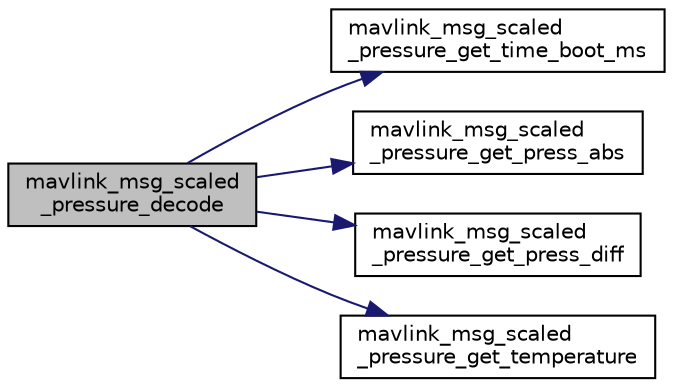digraph "mavlink_msg_scaled_pressure_decode"
{
 // INTERACTIVE_SVG=YES
  edge [fontname="Helvetica",fontsize="10",labelfontname="Helvetica",labelfontsize="10"];
  node [fontname="Helvetica",fontsize="10",shape=record];
  rankdir="LR";
  Node1 [label="mavlink_msg_scaled\l_pressure_decode",height=0.2,width=0.4,color="black", fillcolor="grey75", style="filled", fontcolor="black"];
  Node1 -> Node2 [color="midnightblue",fontsize="10",style="solid",fontname="Helvetica"];
  Node2 [label="mavlink_msg_scaled\l_pressure_get_time_boot_ms",height=0.2,width=0.4,color="black", fillcolor="white", style="filled",URL="$mavlink__msg__scaled__pressure_8h.html#a294e2b6d58dadaffaba6ced284896a8e",tooltip="Send a scaled_pressure message. "];
  Node1 -> Node3 [color="midnightblue",fontsize="10",style="solid",fontname="Helvetica"];
  Node3 [label="mavlink_msg_scaled\l_pressure_get_press_abs",height=0.2,width=0.4,color="black", fillcolor="white", style="filled",URL="$mavlink__msg__scaled__pressure_8h.html#a12be813d0f5438c64d51ff5696449be1",tooltip="Get field press_abs from scaled_pressure message. "];
  Node1 -> Node4 [color="midnightblue",fontsize="10",style="solid",fontname="Helvetica"];
  Node4 [label="mavlink_msg_scaled\l_pressure_get_press_diff",height=0.2,width=0.4,color="black", fillcolor="white", style="filled",URL="$mavlink__msg__scaled__pressure_8h.html#ae7d33d6a795f2a5182f33323f426a291",tooltip="Get field press_diff from scaled_pressure message. "];
  Node1 -> Node5 [color="midnightblue",fontsize="10",style="solid",fontname="Helvetica"];
  Node5 [label="mavlink_msg_scaled\l_pressure_get_temperature",height=0.2,width=0.4,color="black", fillcolor="white", style="filled",URL="$mavlink__msg__scaled__pressure_8h.html#adadd9d5ebc80ec33d9b865d3bd1e785c",tooltip="Get field temperature from scaled_pressure message. "];
}
